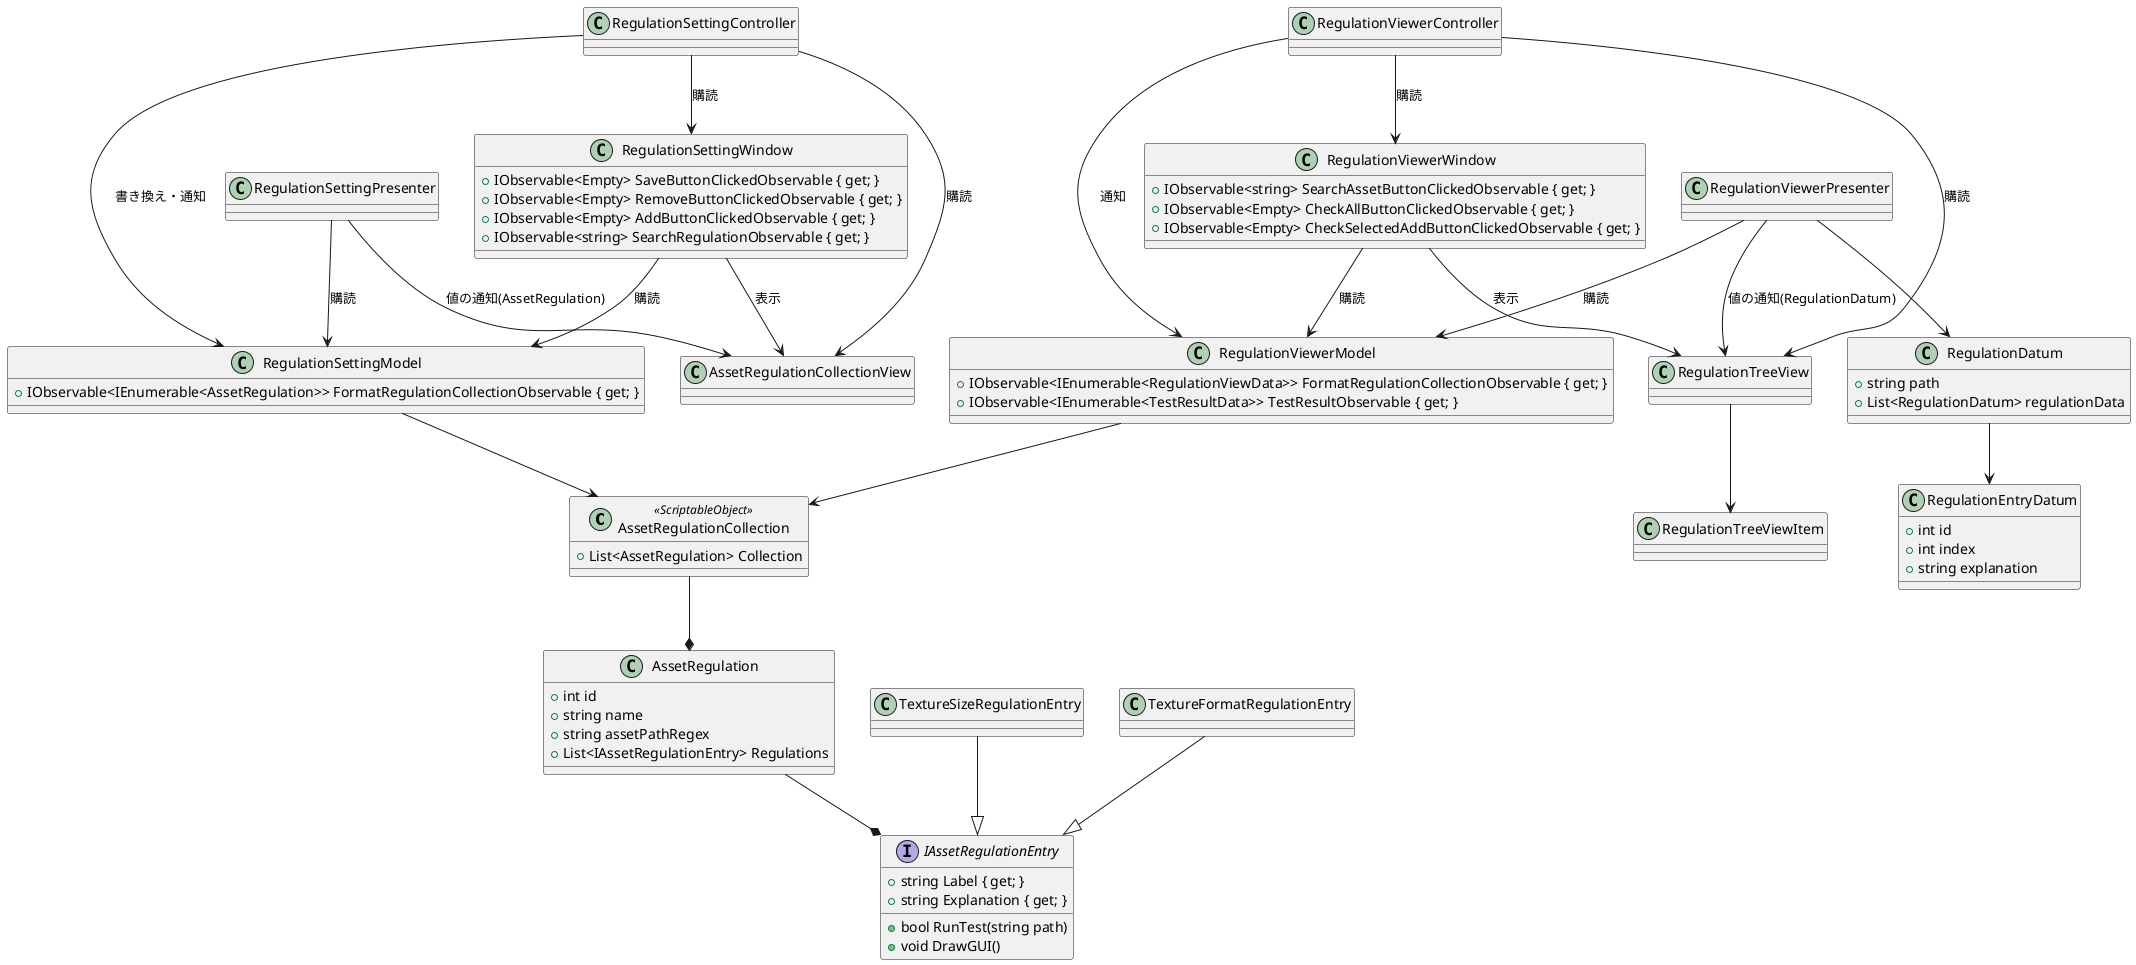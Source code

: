 @startuml{AssetRegulationManager.png}

class AssetRegulationCollection<<ScriptableObject>>
{
    + List<AssetRegulation> Collection
}
class AssetRegulation
{
    + int id
    + string name
    + string assetPathRegex
    + List<IAssetRegulationEntry> Regulations
}
interface IAssetRegulationEntry
{
    + string Label { get; }
    + string Explanation { get; }
    + bool RunTest(string path)
    + void DrawGUI()
}
class TextureSizeRegulationEntry
class TextureFormatRegulationEntry

AssetRegulationCollection --* AssetRegulation
AssetRegulation --* IAssetRegulationEntry
TextureSizeRegulationEntry --|> IAssetRegulationEntry
TextureFormatRegulationEntry --|> IAssetRegulationEntry

class RegulationSettingWindow
{
    + IObservable<Empty> SaveButtonClickedObservable { get; }
    + IObservable<Empty> RemoveButtonClickedObservable { get; }
    + IObservable<Empty> AddButtonClickedObservable { get; }
    + IObservable<string> SearchRegulationObservable { get; }
}
class RegulationViewerWindow
{
    + IObservable<string> SearchAssetButtonClickedObservable { get; }
    + IObservable<Empty> CheckAllButtonClickedObservable { get; }
    + IObservable<Empty> CheckSelectedAddButtonClickedObservable { get; }
}

class RegulationSettingModel
{
    + IObservable<IEnumerable<AssetRegulation>> FormatRegulationCollectionObservable { get; }
}
class RegulationViewerModel
{
    + IObservable<IEnumerable<RegulationViewData>> FormatRegulationCollectionObservable { get; }
    + IObservable<IEnumerable<TestResultData>> TestResultObservable { get; }
}

class RegulationDatum
{   
    + string path
    + List<RegulationDatum> regulationData
}
class RegulationEntryDatum
{
    + int id
    + int index
    + string explanation
}

class AssetRegulationCollectionView

RegulationSettingPresenter --> RegulationSettingModel : 購読
RegulationViewerPresenter --> RegulationViewerModel :購読
RegulationSettingController --> RegulationSettingModel :書き換え・通知
RegulationViewerController  --> RegulationViewerModel :通知
RegulationSettingController --> RegulationSettingWindow :購読
RegulationViewerController  --> RegulationViewerWindow :購読
RegulationSettingWindow --> AssetRegulationCollectionView :表示
RegulationSettingPresenter --> AssetRegulationCollectionView :値の通知(AssetRegulation)
RegulationSettingController --> AssetRegulationCollectionView :購読
RegulationViewerWindow --> RegulationTreeView :表示
RegulationViewerPresenter --> RegulationTreeView :値の通知(RegulationDatum)
RegulationViewerController --> RegulationTreeView :購読
RegulationSettingWindow --> RegulationSettingModel :購読
RegulationViewerWindow --> RegulationViewerModel :購読

RegulationViewerPresenter --> RegulationDatum
RegulationSettingModel --> AssetRegulationCollection
RegulationViewerModel --> AssetRegulationCollection
RegulationDatum --> RegulationEntryDatum
RegulationTreeView --> RegulationTreeViewItem
@enduml